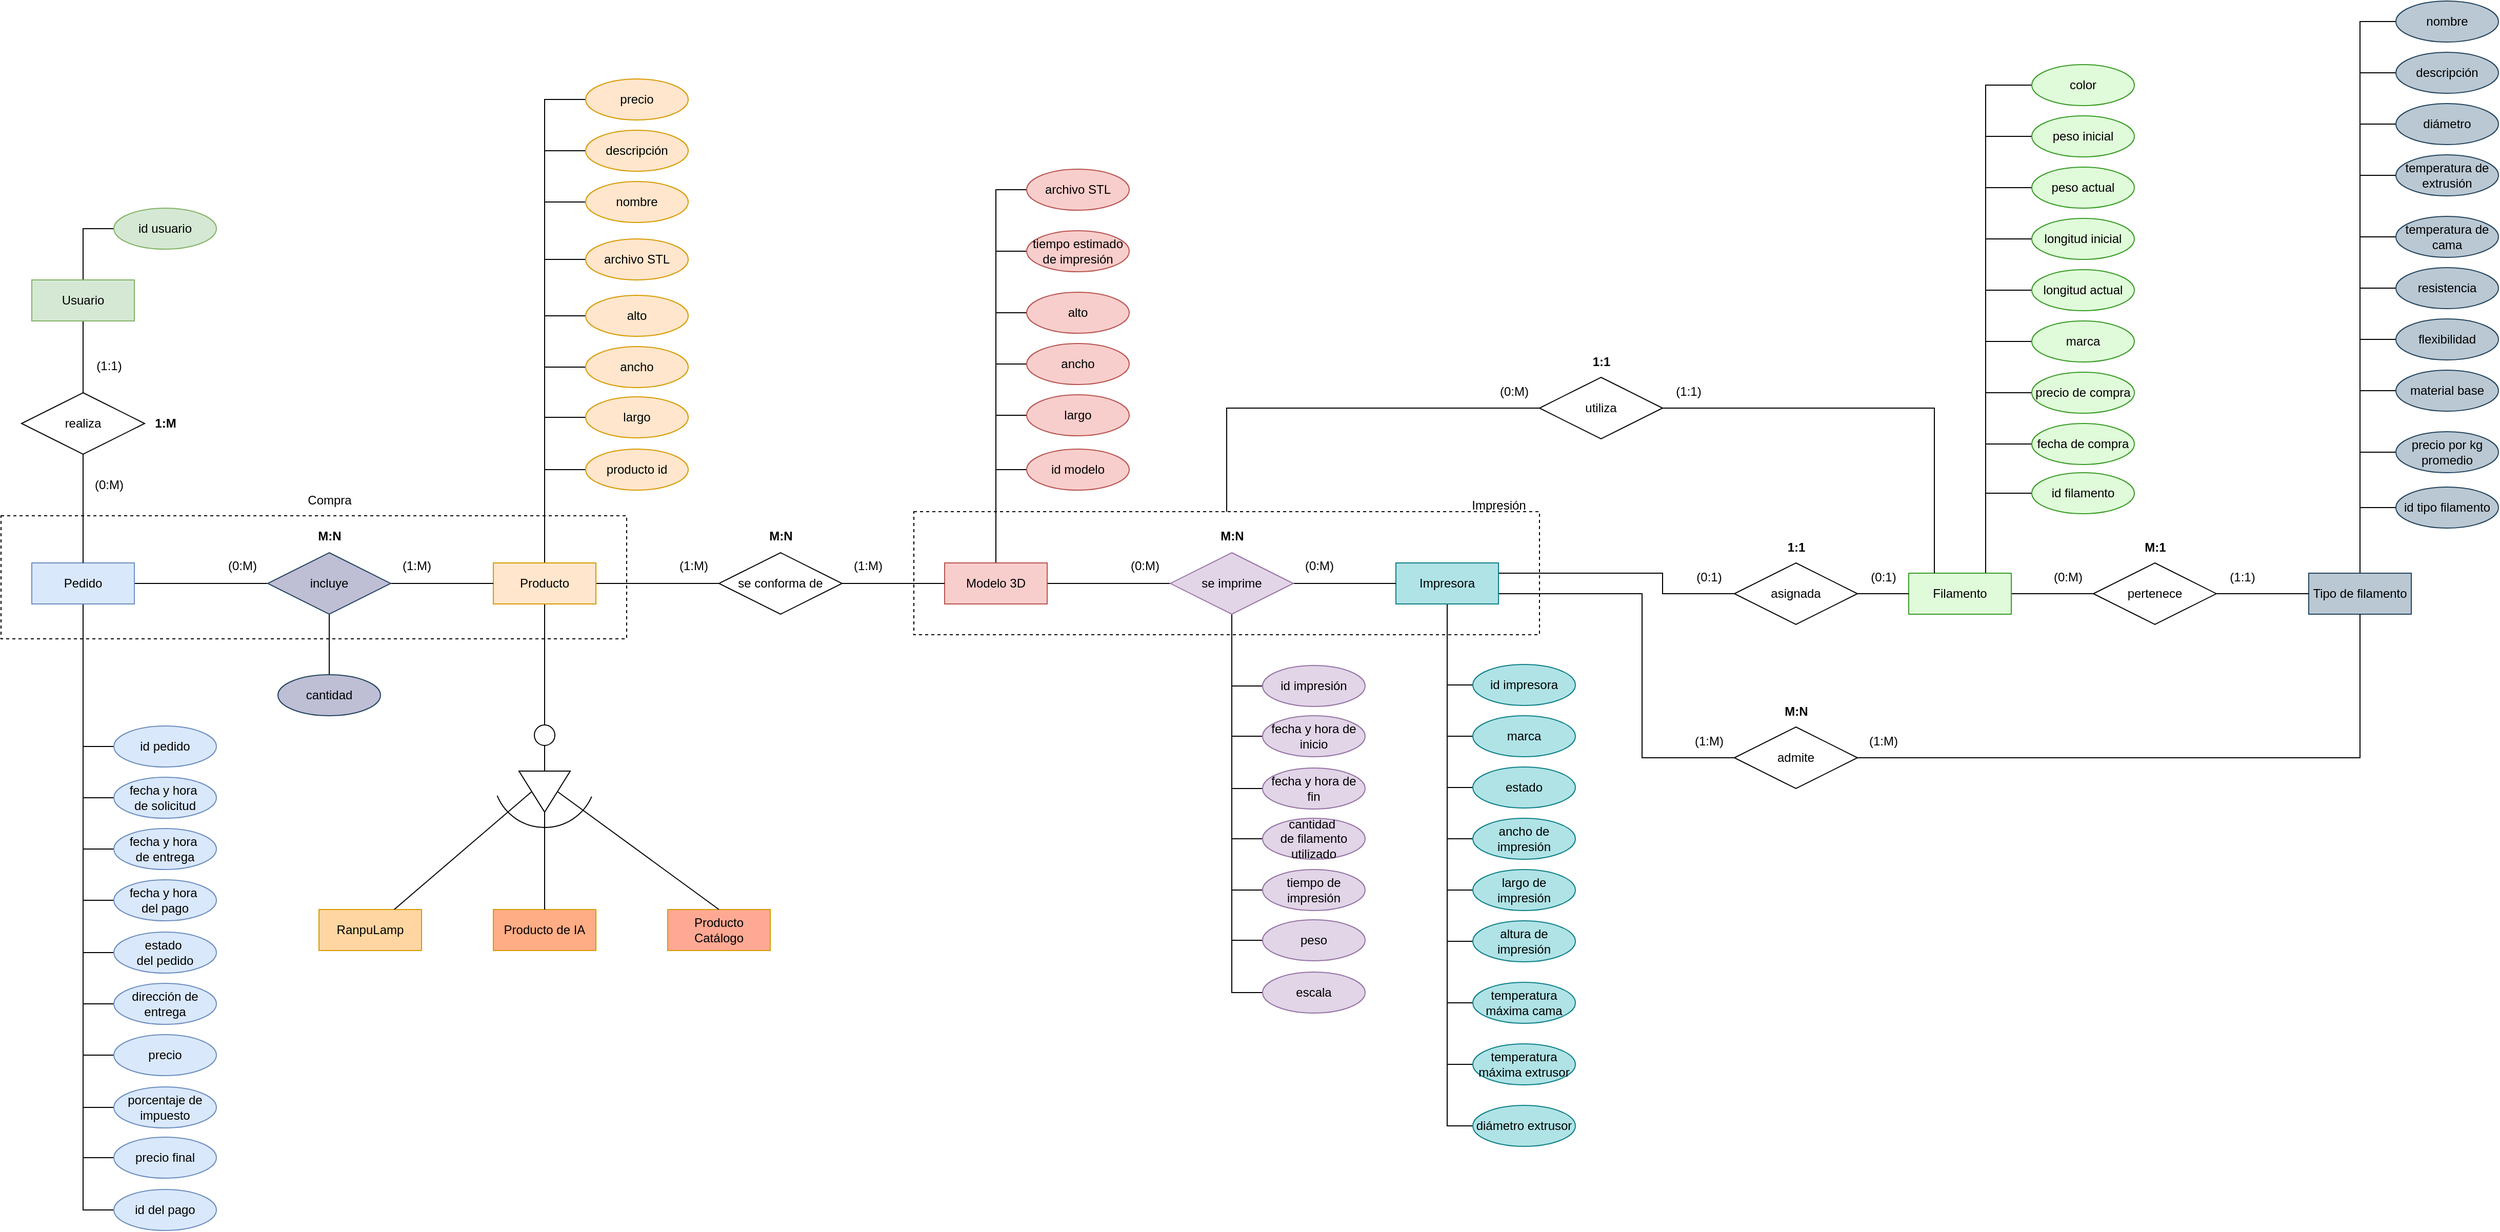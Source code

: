 <mxfile version="25.0.3">
  <diagram name="ER-Diagram" id="FdmUh9JzQBZttXgt3nAz">
    <mxGraphModel dx="2085" dy="1714" grid="1" gridSize="10" guides="1" tooltips="1" connect="1" arrows="1" fold="1" page="1" pageScale="1" pageWidth="850" pageHeight="1100" math="0" shadow="0">
      <root>
        <mxCell id="0" />
        <mxCell id="1" parent="0" />
        <mxCell id="HWzIpppgRrNZJ8F4URVD-236" value="" style="rounded=0;whiteSpace=wrap;html=1;dashed=1;fillColor=none;" vertex="1" parent="1">
          <mxGeometry x="-260" y="114" width="610" height="120" as="geometry" />
        </mxCell>
        <mxCell id="HWzIpppgRrNZJ8F4URVD-116" value="" style="rounded=0;whiteSpace=wrap;html=1;dashed=1;fillColor=none;" vertex="1" parent="1">
          <mxGeometry x="630" y="110" width="610" height="120" as="geometry" />
        </mxCell>
        <mxCell id="HWzIpppgRrNZJ8F4URVD-8" style="edgeStyle=orthogonalEdgeStyle;rounded=0;orthogonalLoop=1;jettySize=auto;html=1;exitX=0.5;exitY=1;exitDx=0;exitDy=0;entryX=0.5;entryY=0;entryDx=0;entryDy=0;endArrow=none;endFill=0;" edge="1" parent="1" source="HWzIpppgRrNZJ8F4URVD-2" target="HWzIpppgRrNZJ8F4URVD-6">
          <mxGeometry relative="1" as="geometry" />
        </mxCell>
        <mxCell id="HWzIpppgRrNZJ8F4URVD-159" style="edgeStyle=orthogonalEdgeStyle;rounded=0;orthogonalLoop=1;jettySize=auto;html=1;exitX=1;exitY=0.5;exitDx=0;exitDy=0;entryX=0;entryY=0.5;entryDx=0;entryDy=0;endArrow=none;endFill=0;" edge="1" parent="1" source="HWzIpppgRrNZJ8F4URVD-2" target="HWzIpppgRrNZJ8F4URVD-84">
          <mxGeometry relative="1" as="geometry" />
        </mxCell>
        <mxCell id="HWzIpppgRrNZJ8F4URVD-160" style="edgeStyle=orthogonalEdgeStyle;rounded=0;orthogonalLoop=1;jettySize=auto;html=1;exitX=0.5;exitY=0;exitDx=0;exitDy=0;entryX=0;entryY=0.5;entryDx=0;entryDy=0;endArrow=none;endFill=0;" edge="1" parent="1" source="HWzIpppgRrNZJ8F4URVD-2" target="HWzIpppgRrNZJ8F4URVD-29">
          <mxGeometry relative="1" as="geometry" />
        </mxCell>
        <mxCell id="HWzIpppgRrNZJ8F4URVD-161" style="edgeStyle=orthogonalEdgeStyle;rounded=0;orthogonalLoop=1;jettySize=auto;html=1;exitX=0.5;exitY=0;exitDx=0;exitDy=0;entryX=0;entryY=0.5;entryDx=0;entryDy=0;endArrow=none;endFill=0;" edge="1" parent="1" source="HWzIpppgRrNZJ8F4URVD-2" target="HWzIpppgRrNZJ8F4URVD-30">
          <mxGeometry relative="1" as="geometry" />
        </mxCell>
        <mxCell id="HWzIpppgRrNZJ8F4URVD-162" style="edgeStyle=orthogonalEdgeStyle;rounded=0;orthogonalLoop=1;jettySize=auto;html=1;exitX=0.5;exitY=0;exitDx=0;exitDy=0;entryX=0;entryY=0.5;entryDx=0;entryDy=0;endArrow=none;endFill=0;" edge="1" parent="1" source="HWzIpppgRrNZJ8F4URVD-2" target="HWzIpppgRrNZJ8F4URVD-31">
          <mxGeometry relative="1" as="geometry" />
        </mxCell>
        <mxCell id="HWzIpppgRrNZJ8F4URVD-163" style="edgeStyle=orthogonalEdgeStyle;rounded=0;orthogonalLoop=1;jettySize=auto;html=1;exitX=0.5;exitY=0;exitDx=0;exitDy=0;entryX=0;entryY=0.5;entryDx=0;entryDy=0;endArrow=none;endFill=0;" edge="1" parent="1" source="HWzIpppgRrNZJ8F4URVD-2" target="HWzIpppgRrNZJ8F4URVD-109">
          <mxGeometry relative="1" as="geometry" />
        </mxCell>
        <mxCell id="HWzIpppgRrNZJ8F4URVD-164" style="edgeStyle=orthogonalEdgeStyle;rounded=0;orthogonalLoop=1;jettySize=auto;html=1;exitX=0.5;exitY=0;exitDx=0;exitDy=0;entryX=0;entryY=0.5;entryDx=0;entryDy=0;endArrow=none;endFill=0;" edge="1" parent="1" source="HWzIpppgRrNZJ8F4URVD-2" target="HWzIpppgRrNZJ8F4URVD-110">
          <mxGeometry relative="1" as="geometry" />
        </mxCell>
        <mxCell id="HWzIpppgRrNZJ8F4URVD-165" style="edgeStyle=orthogonalEdgeStyle;rounded=0;orthogonalLoop=1;jettySize=auto;html=1;exitX=0.5;exitY=0;exitDx=0;exitDy=0;entryX=0;entryY=0.5;entryDx=0;entryDy=0;endArrow=none;endFill=0;" edge="1" parent="1" source="HWzIpppgRrNZJ8F4URVD-2" target="HWzIpppgRrNZJ8F4URVD-111">
          <mxGeometry relative="1" as="geometry" />
        </mxCell>
        <mxCell id="HWzIpppgRrNZJ8F4URVD-166" style="edgeStyle=orthogonalEdgeStyle;rounded=0;orthogonalLoop=1;jettySize=auto;html=1;exitX=0.5;exitY=0;exitDx=0;exitDy=0;entryX=0;entryY=0.5;entryDx=0;entryDy=0;endArrow=none;endFill=0;" edge="1" parent="1" source="HWzIpppgRrNZJ8F4URVD-2" target="HWzIpppgRrNZJ8F4URVD-112">
          <mxGeometry relative="1" as="geometry" />
        </mxCell>
        <mxCell id="HWzIpppgRrNZJ8F4URVD-167" style="edgeStyle=orthogonalEdgeStyle;rounded=0;orthogonalLoop=1;jettySize=auto;html=1;exitX=0.5;exitY=0;exitDx=0;exitDy=0;entryX=0;entryY=0.5;entryDx=0;entryDy=0;endArrow=none;endFill=0;" edge="1" parent="1" source="HWzIpppgRrNZJ8F4URVD-2" target="HWzIpppgRrNZJ8F4URVD-95">
          <mxGeometry relative="1" as="geometry" />
        </mxCell>
        <mxCell id="HWzIpppgRrNZJ8F4URVD-2" value="Producto" style="whiteSpace=wrap;html=1;align=center;fillColor=#ffe6cc;strokeColor=#d79b00;" vertex="1" parent="1">
          <mxGeometry x="220" y="160" width="100" height="40" as="geometry" />
        </mxCell>
        <mxCell id="HWzIpppgRrNZJ8F4URVD-3" value="RanpuLamp" style="whiteSpace=wrap;html=1;align=center;fillColor=#FFD6A1;strokeColor=#d79b00;" vertex="1" parent="1">
          <mxGeometry x="50" y="498" width="100" height="40" as="geometry" />
        </mxCell>
        <mxCell id="HWzIpppgRrNZJ8F4URVD-4" value="Producto de IA" style="whiteSpace=wrap;html=1;align=center;fillColor=#FFAD85;strokeColor=#d79b00;" vertex="1" parent="1">
          <mxGeometry x="220" y="498" width="100" height="40" as="geometry" />
        </mxCell>
        <mxCell id="HWzIpppgRrNZJ8F4URVD-5" value="Producto Catálogo" style="whiteSpace=wrap;html=1;align=center;fillColor=#FFA994;strokeColor=#d79b00;" vertex="1" parent="1">
          <mxGeometry x="390" y="498" width="100" height="40" as="geometry" />
        </mxCell>
        <mxCell id="HWzIpppgRrNZJ8F4URVD-9" style="edgeStyle=orthogonalEdgeStyle;rounded=0;orthogonalLoop=1;jettySize=auto;html=1;exitX=0.5;exitY=1;exitDx=0;exitDy=0;entryX=0;entryY=0.5;entryDx=0;entryDy=0;endArrow=none;endFill=0;" edge="1" parent="1" source="HWzIpppgRrNZJ8F4URVD-6" target="HWzIpppgRrNZJ8F4URVD-7">
          <mxGeometry relative="1" as="geometry" />
        </mxCell>
        <mxCell id="HWzIpppgRrNZJ8F4URVD-6" value="" style="ellipse;whiteSpace=wrap;html=1;aspect=fixed;" vertex="1" parent="1">
          <mxGeometry x="260" y="318" width="20" height="20" as="geometry" />
        </mxCell>
        <mxCell id="HWzIpppgRrNZJ8F4URVD-13" style="rounded=0;orthogonalLoop=1;jettySize=auto;html=1;exitX=0.5;exitY=0;exitDx=0;exitDy=0;entryX=0.5;entryY=0;entryDx=0;entryDy=0;endArrow=none;endFill=0;" edge="1" parent="1" source="HWzIpppgRrNZJ8F4URVD-7" target="HWzIpppgRrNZJ8F4URVD-5">
          <mxGeometry relative="1" as="geometry" />
        </mxCell>
        <mxCell id="HWzIpppgRrNZJ8F4URVD-14" style="edgeStyle=orthogonalEdgeStyle;rounded=0;orthogonalLoop=1;jettySize=auto;html=1;exitX=1;exitY=0.5;exitDx=0;exitDy=0;entryX=0.5;entryY=0;entryDx=0;entryDy=0;endArrow=none;endFill=0;" edge="1" parent="1" source="HWzIpppgRrNZJ8F4URVD-7" target="HWzIpppgRrNZJ8F4URVD-4">
          <mxGeometry relative="1" as="geometry" />
        </mxCell>
        <mxCell id="HWzIpppgRrNZJ8F4URVD-15" style="rounded=0;orthogonalLoop=1;jettySize=auto;html=1;exitX=0.5;exitY=1;exitDx=0;exitDy=0;endArrow=none;endFill=0;" edge="1" parent="1" source="HWzIpppgRrNZJ8F4URVD-7" target="HWzIpppgRrNZJ8F4URVD-3">
          <mxGeometry relative="1" as="geometry" />
        </mxCell>
        <mxCell id="HWzIpppgRrNZJ8F4URVD-7" value="" style="triangle;whiteSpace=wrap;html=1;rotation=90;" vertex="1" parent="1">
          <mxGeometry x="250" y="358" width="40" height="50" as="geometry" />
        </mxCell>
        <mxCell id="HWzIpppgRrNZJ8F4URVD-11" value="" style="verticalLabelPosition=bottom;verticalAlign=top;html=1;shape=mxgraph.basic.arc;startAngle=0.315;endAngle=0.688;" vertex="1" parent="1">
          <mxGeometry x="220" y="318" width="100" height="100" as="geometry" />
        </mxCell>
        <mxCell id="HWzIpppgRrNZJ8F4URVD-49" style="edgeStyle=orthogonalEdgeStyle;rounded=0;orthogonalLoop=1;jettySize=auto;html=1;exitX=1;exitY=0.5;exitDx=0;exitDy=0;entryX=0;entryY=0.5;entryDx=0;entryDy=0;endArrow=none;endFill=0;" edge="1" parent="1" source="HWzIpppgRrNZJ8F4URVD-16" target="HWzIpppgRrNZJ8F4URVD-48">
          <mxGeometry relative="1" as="geometry" />
        </mxCell>
        <mxCell id="HWzIpppgRrNZJ8F4URVD-212" style="edgeStyle=orthogonalEdgeStyle;rounded=0;orthogonalLoop=1;jettySize=auto;html=1;exitX=0.75;exitY=0;exitDx=0;exitDy=0;entryX=0;entryY=0.5;entryDx=0;entryDy=0;endArrow=none;endFill=0;" edge="1" parent="1" source="HWzIpppgRrNZJ8F4URVD-16" target="HWzIpppgRrNZJ8F4URVD-38">
          <mxGeometry relative="1" as="geometry" />
        </mxCell>
        <mxCell id="HWzIpppgRrNZJ8F4URVD-213" style="edgeStyle=orthogonalEdgeStyle;rounded=0;orthogonalLoop=1;jettySize=auto;html=1;exitX=0.75;exitY=0;exitDx=0;exitDy=0;entryX=0;entryY=0.5;entryDx=0;entryDy=0;endArrow=none;endFill=0;" edge="1" parent="1" source="HWzIpppgRrNZJ8F4URVD-16" target="HWzIpppgRrNZJ8F4URVD-42">
          <mxGeometry relative="1" as="geometry" />
        </mxCell>
        <mxCell id="HWzIpppgRrNZJ8F4URVD-214" style="edgeStyle=orthogonalEdgeStyle;rounded=0;orthogonalLoop=1;jettySize=auto;html=1;exitX=0.75;exitY=0;exitDx=0;exitDy=0;entryX=0;entryY=0.5;entryDx=0;entryDy=0;endArrow=none;endFill=0;" edge="1" parent="1" source="HWzIpppgRrNZJ8F4URVD-16" target="HWzIpppgRrNZJ8F4URVD-45">
          <mxGeometry relative="1" as="geometry" />
        </mxCell>
        <mxCell id="HWzIpppgRrNZJ8F4URVD-215" style="edgeStyle=orthogonalEdgeStyle;rounded=0;orthogonalLoop=1;jettySize=auto;html=1;exitX=0.75;exitY=0;exitDx=0;exitDy=0;entryX=0;entryY=0.5;entryDx=0;entryDy=0;endArrow=none;endFill=0;" edge="1" parent="1" source="HWzIpppgRrNZJ8F4URVD-16" target="HWzIpppgRrNZJ8F4URVD-43">
          <mxGeometry relative="1" as="geometry" />
        </mxCell>
        <mxCell id="HWzIpppgRrNZJ8F4URVD-216" style="edgeStyle=orthogonalEdgeStyle;rounded=0;orthogonalLoop=1;jettySize=auto;html=1;exitX=0.75;exitY=0;exitDx=0;exitDy=0;entryX=0;entryY=0.5;entryDx=0;entryDy=0;endArrow=none;endFill=0;" edge="1" parent="1" source="HWzIpppgRrNZJ8F4URVD-16" target="HWzIpppgRrNZJ8F4URVD-46">
          <mxGeometry relative="1" as="geometry" />
        </mxCell>
        <mxCell id="HWzIpppgRrNZJ8F4URVD-217" style="edgeStyle=orthogonalEdgeStyle;rounded=0;orthogonalLoop=1;jettySize=auto;html=1;exitX=0.75;exitY=0;exitDx=0;exitDy=0;entryX=0;entryY=0.5;entryDx=0;entryDy=0;endArrow=none;endFill=0;" edge="1" parent="1" source="HWzIpppgRrNZJ8F4URVD-16" target="HWzIpppgRrNZJ8F4URVD-60">
          <mxGeometry relative="1" as="geometry" />
        </mxCell>
        <mxCell id="HWzIpppgRrNZJ8F4URVD-218" style="edgeStyle=orthogonalEdgeStyle;rounded=0;orthogonalLoop=1;jettySize=auto;html=1;exitX=0.75;exitY=0;exitDx=0;exitDy=0;entryX=0;entryY=0.5;entryDx=0;entryDy=0;endArrow=none;endFill=0;" edge="1" parent="1" source="HWzIpppgRrNZJ8F4URVD-16" target="HWzIpppgRrNZJ8F4URVD-61">
          <mxGeometry relative="1" as="geometry" />
        </mxCell>
        <mxCell id="HWzIpppgRrNZJ8F4URVD-219" style="edgeStyle=orthogonalEdgeStyle;rounded=0;orthogonalLoop=1;jettySize=auto;html=1;exitX=0.75;exitY=0;exitDx=0;exitDy=0;entryX=0;entryY=0.5;entryDx=0;entryDy=0;endArrow=none;endFill=0;" edge="1" parent="1" source="HWzIpppgRrNZJ8F4URVD-16" target="HWzIpppgRrNZJ8F4URVD-62">
          <mxGeometry relative="1" as="geometry" />
        </mxCell>
        <mxCell id="HWzIpppgRrNZJ8F4URVD-220" style="edgeStyle=orthogonalEdgeStyle;rounded=0;orthogonalLoop=1;jettySize=auto;html=1;exitX=0.75;exitY=0;exitDx=0;exitDy=0;entryX=0;entryY=0.5;entryDx=0;entryDy=0;endArrow=none;endFill=0;" edge="1" parent="1" source="HWzIpppgRrNZJ8F4URVD-16" target="HWzIpppgRrNZJ8F4URVD-66">
          <mxGeometry relative="1" as="geometry" />
        </mxCell>
        <mxCell id="HWzIpppgRrNZJ8F4URVD-16" value="Filamento" style="whiteSpace=wrap;html=1;align=center;fillColor=#e0fbda;strokeColor=#399c26;" vertex="1" parent="1">
          <mxGeometry x="1600" y="170" width="100" height="40" as="geometry" />
        </mxCell>
        <mxCell id="HWzIpppgRrNZJ8F4URVD-120" style="edgeStyle=orthogonalEdgeStyle;rounded=0;orthogonalLoop=1;jettySize=auto;html=1;exitX=1;exitY=0.75;exitDx=0;exitDy=0;entryX=0;entryY=0.5;entryDx=0;entryDy=0;endArrow=none;endFill=0;" edge="1" parent="1" source="HWzIpppgRrNZJ8F4URVD-17" target="HWzIpppgRrNZJ8F4URVD-81">
          <mxGeometry relative="1" as="geometry">
            <Array as="points">
              <mxPoint x="1340" y="190" />
              <mxPoint x="1340" y="350" />
            </Array>
          </mxGeometry>
        </mxCell>
        <mxCell id="HWzIpppgRrNZJ8F4URVD-131" style="edgeStyle=orthogonalEdgeStyle;rounded=0;orthogonalLoop=1;jettySize=auto;html=1;exitX=1;exitY=0.25;exitDx=0;exitDy=0;entryX=0;entryY=0.5;entryDx=0;entryDy=0;endArrow=none;endFill=0;" edge="1" parent="1" source="HWzIpppgRrNZJ8F4URVD-17" target="HWzIpppgRrNZJ8F4URVD-63">
          <mxGeometry relative="1" as="geometry">
            <Array as="points">
              <mxPoint x="1360" y="170" />
              <mxPoint x="1360" y="190" />
            </Array>
          </mxGeometry>
        </mxCell>
        <mxCell id="HWzIpppgRrNZJ8F4URVD-203" style="edgeStyle=orthogonalEdgeStyle;rounded=0;orthogonalLoop=1;jettySize=auto;html=1;exitX=0.5;exitY=1;exitDx=0;exitDy=0;entryX=0;entryY=0.5;entryDx=0;entryDy=0;endArrow=none;endFill=0;" edge="1" parent="1" source="HWzIpppgRrNZJ8F4URVD-17" target="HWzIpppgRrNZJ8F4URVD-80">
          <mxGeometry relative="1" as="geometry" />
        </mxCell>
        <mxCell id="HWzIpppgRrNZJ8F4URVD-204" style="edgeStyle=orthogonalEdgeStyle;rounded=0;orthogonalLoop=1;jettySize=auto;html=1;exitX=0.5;exitY=1;exitDx=0;exitDy=0;entryX=0;entryY=0.5;entryDx=0;entryDy=0;endArrow=none;endFill=0;" edge="1" parent="1" source="HWzIpppgRrNZJ8F4URVD-17" target="HWzIpppgRrNZJ8F4URVD-79">
          <mxGeometry relative="1" as="geometry" />
        </mxCell>
        <mxCell id="HWzIpppgRrNZJ8F4URVD-205" style="edgeStyle=orthogonalEdgeStyle;rounded=0;orthogonalLoop=1;jettySize=auto;html=1;exitX=0.5;exitY=1;exitDx=0;exitDy=0;entryX=0;entryY=0.5;entryDx=0;entryDy=0;endArrow=none;endFill=0;" edge="1" parent="1" source="HWzIpppgRrNZJ8F4URVD-17" target="HWzIpppgRrNZJ8F4URVD-78">
          <mxGeometry relative="1" as="geometry" />
        </mxCell>
        <mxCell id="HWzIpppgRrNZJ8F4URVD-206" style="edgeStyle=orthogonalEdgeStyle;rounded=0;orthogonalLoop=1;jettySize=auto;html=1;exitX=0.5;exitY=1;exitDx=0;exitDy=0;entryX=0;entryY=0.5;entryDx=0;entryDy=0;endArrow=none;endFill=0;" edge="1" parent="1" source="HWzIpppgRrNZJ8F4URVD-17" target="HWzIpppgRrNZJ8F4URVD-73">
          <mxGeometry relative="1" as="geometry" />
        </mxCell>
        <mxCell id="HWzIpppgRrNZJ8F4URVD-207" style="edgeStyle=orthogonalEdgeStyle;rounded=0;orthogonalLoop=1;jettySize=auto;html=1;exitX=0.5;exitY=1;exitDx=0;exitDy=0;entryX=0;entryY=0.5;entryDx=0;entryDy=0;endArrow=none;endFill=0;" edge="1" parent="1" source="HWzIpppgRrNZJ8F4URVD-17" target="HWzIpppgRrNZJ8F4URVD-72">
          <mxGeometry relative="1" as="geometry" />
        </mxCell>
        <mxCell id="HWzIpppgRrNZJ8F4URVD-208" style="edgeStyle=orthogonalEdgeStyle;rounded=0;orthogonalLoop=1;jettySize=auto;html=1;exitX=0.5;exitY=1;exitDx=0;exitDy=0;entryX=0;entryY=0.5;entryDx=0;entryDy=0;endArrow=none;endFill=0;" edge="1" parent="1" source="HWzIpppgRrNZJ8F4URVD-17" target="HWzIpppgRrNZJ8F4URVD-71">
          <mxGeometry relative="1" as="geometry" />
        </mxCell>
        <mxCell id="HWzIpppgRrNZJ8F4URVD-209" style="edgeStyle=orthogonalEdgeStyle;rounded=0;orthogonalLoop=1;jettySize=auto;html=1;exitX=0.5;exitY=1;exitDx=0;exitDy=0;entryX=0;entryY=0.5;entryDx=0;entryDy=0;endArrow=none;endFill=0;" edge="1" parent="1" source="HWzIpppgRrNZJ8F4URVD-17" target="HWzIpppgRrNZJ8F4URVD-70">
          <mxGeometry relative="1" as="geometry" />
        </mxCell>
        <mxCell id="HWzIpppgRrNZJ8F4URVD-210" style="edgeStyle=orthogonalEdgeStyle;rounded=0;orthogonalLoop=1;jettySize=auto;html=1;exitX=0.5;exitY=1;exitDx=0;exitDy=0;entryX=0;entryY=0.5;entryDx=0;entryDy=0;endArrow=none;endFill=0;" edge="1" parent="1" source="HWzIpppgRrNZJ8F4URVD-17" target="HWzIpppgRrNZJ8F4URVD-69">
          <mxGeometry relative="1" as="geometry" />
        </mxCell>
        <mxCell id="HWzIpppgRrNZJ8F4URVD-211" style="edgeStyle=orthogonalEdgeStyle;rounded=0;orthogonalLoop=1;jettySize=auto;html=1;exitX=0.5;exitY=1;exitDx=0;exitDy=0;entryX=0;entryY=0.5;entryDx=0;entryDy=0;endArrow=none;endFill=0;" edge="1" parent="1" source="HWzIpppgRrNZJ8F4URVD-17" target="HWzIpppgRrNZJ8F4URVD-68">
          <mxGeometry relative="1" as="geometry" />
        </mxCell>
        <mxCell id="HWzIpppgRrNZJ8F4URVD-17" value="Impresora" style="whiteSpace=wrap;html=1;align=center;fillColor=#b0e3e6;strokeColor=#0e8088;" vertex="1" parent="1">
          <mxGeometry x="1100" y="160" width="100" height="40" as="geometry" />
        </mxCell>
        <mxCell id="HWzIpppgRrNZJ8F4URVD-103" style="edgeStyle=orthogonalEdgeStyle;rounded=0;orthogonalLoop=1;jettySize=auto;html=1;exitX=0.5;exitY=1;exitDx=0;exitDy=0;entryX=0.5;entryY=0;entryDx=0;entryDy=0;endArrow=none;endFill=0;" edge="1" parent="1" source="HWzIpppgRrNZJ8F4URVD-18" target="HWzIpppgRrNZJ8F4URVD-102">
          <mxGeometry relative="1" as="geometry" />
        </mxCell>
        <mxCell id="HWzIpppgRrNZJ8F4URVD-155" style="edgeStyle=orthogonalEdgeStyle;rounded=0;orthogonalLoop=1;jettySize=auto;html=1;exitX=0.5;exitY=0;exitDx=0;exitDy=0;entryX=0;entryY=0.5;entryDx=0;entryDy=0;endArrow=none;endFill=0;" edge="1" parent="1" source="HWzIpppgRrNZJ8F4URVD-18" target="HWzIpppgRrNZJ8F4URVD-123">
          <mxGeometry relative="1" as="geometry" />
        </mxCell>
        <mxCell id="HWzIpppgRrNZJ8F4URVD-18" value="Usuario" style="whiteSpace=wrap;html=1;align=center;fillColor=#d5e8d4;strokeColor=#82b366;" vertex="1" parent="1">
          <mxGeometry x="-230" y="-116" width="100" height="40" as="geometry" />
        </mxCell>
        <mxCell id="HWzIpppgRrNZJ8F4URVD-105" style="edgeStyle=orthogonalEdgeStyle;rounded=0;orthogonalLoop=1;jettySize=auto;html=1;exitX=1;exitY=0.5;exitDx=0;exitDy=0;entryX=0;entryY=0.5;entryDx=0;entryDy=0;endArrow=none;endFill=0;" edge="1" parent="1" source="HWzIpppgRrNZJ8F4URVD-19" target="HWzIpppgRrNZJ8F4URVD-24">
          <mxGeometry relative="1" as="geometry" />
        </mxCell>
        <mxCell id="HWzIpppgRrNZJ8F4URVD-141" style="edgeStyle=orthogonalEdgeStyle;rounded=0;orthogonalLoop=1;jettySize=auto;html=1;exitX=0.5;exitY=1;exitDx=0;exitDy=0;entryX=0;entryY=0.5;entryDx=0;entryDy=0;endArrow=none;endFill=0;" edge="1" parent="1" source="HWzIpppgRrNZJ8F4URVD-19" target="HWzIpppgRrNZJ8F4URVD-139">
          <mxGeometry relative="1" as="geometry" />
        </mxCell>
        <mxCell id="HWzIpppgRrNZJ8F4URVD-142" style="edgeStyle=orthogonalEdgeStyle;rounded=0;orthogonalLoop=1;jettySize=auto;html=1;exitX=0.5;exitY=1;exitDx=0;exitDy=0;entryX=0;entryY=0.5;entryDx=0;entryDy=0;endArrow=none;endFill=0;" edge="1" parent="1" source="HWzIpppgRrNZJ8F4URVD-19" target="HWzIpppgRrNZJ8F4URVD-137">
          <mxGeometry relative="1" as="geometry" />
        </mxCell>
        <mxCell id="HWzIpppgRrNZJ8F4URVD-143" style="edgeStyle=orthogonalEdgeStyle;rounded=0;orthogonalLoop=1;jettySize=auto;html=1;exitX=0.5;exitY=1;exitDx=0;exitDy=0;entryX=0;entryY=0.5;entryDx=0;entryDy=0;endArrow=none;endFill=0;" edge="1" parent="1" source="HWzIpppgRrNZJ8F4URVD-19" target="HWzIpppgRrNZJ8F4URVD-136">
          <mxGeometry relative="1" as="geometry" />
        </mxCell>
        <mxCell id="HWzIpppgRrNZJ8F4URVD-144" style="edgeStyle=orthogonalEdgeStyle;rounded=0;orthogonalLoop=1;jettySize=auto;html=1;exitX=0.5;exitY=1;exitDx=0;exitDy=0;entryX=0;entryY=0.5;entryDx=0;entryDy=0;endArrow=none;endFill=0;" edge="1" parent="1" source="HWzIpppgRrNZJ8F4URVD-19" target="HWzIpppgRrNZJ8F4URVD-135">
          <mxGeometry relative="1" as="geometry" />
        </mxCell>
        <mxCell id="HWzIpppgRrNZJ8F4URVD-145" style="edgeStyle=orthogonalEdgeStyle;rounded=0;orthogonalLoop=1;jettySize=auto;html=1;exitX=0.5;exitY=1;exitDx=0;exitDy=0;entryX=0;entryY=0.5;entryDx=0;entryDy=0;endArrow=none;endFill=0;" edge="1" parent="1" source="HWzIpppgRrNZJ8F4URVD-19" target="HWzIpppgRrNZJ8F4URVD-133">
          <mxGeometry relative="1" as="geometry" />
        </mxCell>
        <mxCell id="HWzIpppgRrNZJ8F4URVD-146" style="edgeStyle=orthogonalEdgeStyle;rounded=0;orthogonalLoop=1;jettySize=auto;html=1;exitX=0.5;exitY=1;exitDx=0;exitDy=0;entryX=0;entryY=0.5;entryDx=0;entryDy=0;endArrow=none;endFill=0;" edge="1" parent="1" source="HWzIpppgRrNZJ8F4URVD-19" target="HWzIpppgRrNZJ8F4URVD-101">
          <mxGeometry relative="1" as="geometry" />
        </mxCell>
        <mxCell id="HWzIpppgRrNZJ8F4URVD-147" style="edgeStyle=orthogonalEdgeStyle;rounded=0;orthogonalLoop=1;jettySize=auto;html=1;exitX=0.5;exitY=1;exitDx=0;exitDy=0;entryX=0;entryY=0.5;entryDx=0;entryDy=0;endArrow=none;endFill=0;" edge="1" parent="1" source="HWzIpppgRrNZJ8F4URVD-19" target="HWzIpppgRrNZJ8F4URVD-140">
          <mxGeometry relative="1" as="geometry" />
        </mxCell>
        <mxCell id="HWzIpppgRrNZJ8F4URVD-148" style="edgeStyle=orthogonalEdgeStyle;rounded=0;orthogonalLoop=1;jettySize=auto;html=1;exitX=0.5;exitY=1;exitDx=0;exitDy=0;entryX=0;entryY=0.5;entryDx=0;entryDy=0;endArrow=none;endFill=0;" edge="1" parent="1" source="HWzIpppgRrNZJ8F4URVD-19" target="HWzIpppgRrNZJ8F4URVD-138">
          <mxGeometry relative="1" as="geometry" />
        </mxCell>
        <mxCell id="HWzIpppgRrNZJ8F4URVD-149" style="edgeStyle=orthogonalEdgeStyle;rounded=0;orthogonalLoop=1;jettySize=auto;html=1;exitX=0.5;exitY=1;exitDx=0;exitDy=0;entryX=0;entryY=0.5;entryDx=0;entryDy=0;endArrow=none;endFill=0;" edge="1" parent="1" source="HWzIpppgRrNZJ8F4URVD-19" target="HWzIpppgRrNZJ8F4URVD-100">
          <mxGeometry relative="1" as="geometry" />
        </mxCell>
        <mxCell id="HWzIpppgRrNZJ8F4URVD-150" style="edgeStyle=orthogonalEdgeStyle;rounded=0;orthogonalLoop=1;jettySize=auto;html=1;exitX=0.5;exitY=1;exitDx=0;exitDy=0;entryX=0;entryY=0.5;entryDx=0;entryDy=0;endArrow=none;endFill=0;" edge="1" parent="1" source="HWzIpppgRrNZJ8F4URVD-19" target="HWzIpppgRrNZJ8F4URVD-99">
          <mxGeometry relative="1" as="geometry" />
        </mxCell>
        <mxCell id="HWzIpppgRrNZJ8F4URVD-19" value="Pedido" style="whiteSpace=wrap;html=1;align=center;fillColor=#dae8fc;strokeColor=#6c8ebf;" vertex="1" parent="1">
          <mxGeometry x="-230" y="160" width="100" height="40" as="geometry" />
        </mxCell>
        <mxCell id="HWzIpppgRrNZJ8F4URVD-26" style="edgeStyle=orthogonalEdgeStyle;rounded=0;orthogonalLoop=1;jettySize=auto;html=1;exitX=1;exitY=0.5;exitDx=0;exitDy=0;entryX=0;entryY=0.5;entryDx=0;entryDy=0;endArrow=none;endFill=0;" edge="1" parent="1" source="HWzIpppgRrNZJ8F4URVD-24" target="HWzIpppgRrNZJ8F4URVD-2">
          <mxGeometry relative="1" as="geometry" />
        </mxCell>
        <mxCell id="HWzIpppgRrNZJ8F4URVD-235" style="edgeStyle=orthogonalEdgeStyle;rounded=0;orthogonalLoop=1;jettySize=auto;html=1;exitX=0.5;exitY=1;exitDx=0;exitDy=0;entryX=0.5;entryY=0;entryDx=0;entryDy=0;endArrow=none;endFill=0;" edge="1" parent="1" source="HWzIpppgRrNZJ8F4URVD-24" target="HWzIpppgRrNZJ8F4URVD-234">
          <mxGeometry relative="1" as="geometry" />
        </mxCell>
        <mxCell id="HWzIpppgRrNZJ8F4URVD-24" value="incluye" style="shape=rhombus;perimeter=rhombusPerimeter;whiteSpace=wrap;html=1;align=center;fillColor=#bebed5;strokeColor=#23445d;" vertex="1" parent="1">
          <mxGeometry y="150" width="120" height="60" as="geometry" />
        </mxCell>
        <mxCell id="HWzIpppgRrNZJ8F4URVD-90" style="edgeStyle=orthogonalEdgeStyle;rounded=0;orthogonalLoop=1;jettySize=auto;html=1;exitX=1;exitY=0.5;exitDx=0;exitDy=0;entryX=0;entryY=0.5;entryDx=0;entryDy=0;endArrow=none;endFill=0;" edge="1" parent="1" source="HWzIpppgRrNZJ8F4URVD-28" target="HWzIpppgRrNZJ8F4URVD-75">
          <mxGeometry relative="1" as="geometry" />
        </mxCell>
        <mxCell id="HWzIpppgRrNZJ8F4URVD-174" style="edgeStyle=orthogonalEdgeStyle;rounded=0;orthogonalLoop=1;jettySize=auto;html=1;exitX=0.5;exitY=0;exitDx=0;exitDy=0;entryX=0;entryY=0.5;entryDx=0;entryDy=0;endArrow=none;endFill=0;" edge="1" parent="1" source="HWzIpppgRrNZJ8F4URVD-28" target="HWzIpppgRrNZJ8F4URVD-88">
          <mxGeometry relative="1" as="geometry" />
        </mxCell>
        <mxCell id="HWzIpppgRrNZJ8F4URVD-175" style="edgeStyle=orthogonalEdgeStyle;rounded=0;orthogonalLoop=1;jettySize=auto;html=1;exitX=0.5;exitY=0;exitDx=0;exitDy=0;entryX=0;entryY=0.5;entryDx=0;entryDy=0;endArrow=none;endFill=0;" edge="1" parent="1" source="HWzIpppgRrNZJ8F4URVD-28" target="HWzIpppgRrNZJ8F4URVD-87">
          <mxGeometry relative="1" as="geometry" />
        </mxCell>
        <mxCell id="HWzIpppgRrNZJ8F4URVD-176" style="edgeStyle=orthogonalEdgeStyle;rounded=0;orthogonalLoop=1;jettySize=auto;html=1;exitX=0.5;exitY=0;exitDx=0;exitDy=0;entryX=0;entryY=0.5;entryDx=0;entryDy=0;endArrow=none;endFill=0;" edge="1" parent="1" source="HWzIpppgRrNZJ8F4URVD-28" target="HWzIpppgRrNZJ8F4URVD-32">
          <mxGeometry relative="1" as="geometry" />
        </mxCell>
        <mxCell id="HWzIpppgRrNZJ8F4URVD-177" style="edgeStyle=orthogonalEdgeStyle;rounded=0;orthogonalLoop=1;jettySize=auto;html=1;exitX=0.5;exitY=0;exitDx=0;exitDy=0;entryX=0;entryY=0.5;entryDx=0;entryDy=0;endArrow=none;endFill=0;" edge="1" parent="1" source="HWzIpppgRrNZJ8F4URVD-28" target="HWzIpppgRrNZJ8F4URVD-33">
          <mxGeometry relative="1" as="geometry" />
        </mxCell>
        <mxCell id="HWzIpppgRrNZJ8F4URVD-178" style="edgeStyle=orthogonalEdgeStyle;rounded=0;orthogonalLoop=1;jettySize=auto;html=1;exitX=0.5;exitY=0;exitDx=0;exitDy=0;entryX=0;entryY=0.5;entryDx=0;entryDy=0;endArrow=none;endFill=0;" edge="1" parent="1" source="HWzIpppgRrNZJ8F4URVD-28" target="HWzIpppgRrNZJ8F4URVD-34">
          <mxGeometry relative="1" as="geometry" />
        </mxCell>
        <mxCell id="HWzIpppgRrNZJ8F4URVD-179" style="edgeStyle=orthogonalEdgeStyle;rounded=0;orthogonalLoop=1;jettySize=auto;html=1;exitX=0.5;exitY=0;exitDx=0;exitDy=0;entryX=0;entryY=0.5;entryDx=0;entryDy=0;endArrow=none;endFill=0;" edge="1" parent="1" source="HWzIpppgRrNZJ8F4URVD-28" target="HWzIpppgRrNZJ8F4URVD-89">
          <mxGeometry relative="1" as="geometry" />
        </mxCell>
        <mxCell id="HWzIpppgRrNZJ8F4URVD-28" value="Modelo 3D" style="whiteSpace=wrap;html=1;align=center;fillColor=#f8cecc;strokeColor=#b85450;" vertex="1" parent="1">
          <mxGeometry x="660" y="160" width="100" height="40" as="geometry" />
        </mxCell>
        <mxCell id="HWzIpppgRrNZJ8F4URVD-29" value="precio" style="ellipse;whiteSpace=wrap;html=1;align=center;fillColor=#ffe6cc;strokeColor=#d79b00;" vertex="1" parent="1">
          <mxGeometry x="310" y="-312" width="100" height="40" as="geometry" />
        </mxCell>
        <mxCell id="HWzIpppgRrNZJ8F4URVD-30" value="descripción" style="ellipse;whiteSpace=wrap;html=1;align=center;fillColor=#ffe6cc;strokeColor=#d79b00;" vertex="1" parent="1">
          <mxGeometry x="310" y="-262" width="100" height="40" as="geometry" />
        </mxCell>
        <mxCell id="HWzIpppgRrNZJ8F4URVD-31" value="nombre" style="ellipse;whiteSpace=wrap;html=1;align=center;fillColor=#ffe6cc;strokeColor=#d79b00;" vertex="1" parent="1">
          <mxGeometry x="310" y="-212" width="100" height="40" as="geometry" />
        </mxCell>
        <mxCell id="HWzIpppgRrNZJ8F4URVD-32" value="alto" style="ellipse;whiteSpace=wrap;html=1;align=center;fillColor=#f8cecc;strokeColor=#b85450;" vertex="1" parent="1">
          <mxGeometry x="740" y="-104" width="100" height="40" as="geometry" />
        </mxCell>
        <mxCell id="HWzIpppgRrNZJ8F4URVD-33" value="ancho" style="ellipse;whiteSpace=wrap;html=1;align=center;fillColor=#f8cecc;strokeColor=#b85450;" vertex="1" parent="1">
          <mxGeometry x="740" y="-54" width="100" height="40" as="geometry" />
        </mxCell>
        <mxCell id="HWzIpppgRrNZJ8F4URVD-34" value="largo" style="ellipse;whiteSpace=wrap;html=1;align=center;fillColor=#f8cecc;strokeColor=#b85450;" vertex="1" parent="1">
          <mxGeometry x="740" y="-4" width="100" height="40" as="geometry" />
        </mxCell>
        <mxCell id="HWzIpppgRrNZJ8F4URVD-38" value="color" style="ellipse;whiteSpace=wrap;html=1;align=center;fillColor=#e0fbda;strokeColor=#399c26;" vertex="1" parent="1">
          <mxGeometry x="1720" y="-326" width="100" height="40" as="geometry" />
        </mxCell>
        <mxCell id="HWzIpppgRrNZJ8F4URVD-127" style="edgeStyle=orthogonalEdgeStyle;rounded=0;orthogonalLoop=1;jettySize=auto;html=1;exitX=1;exitY=0.5;exitDx=0;exitDy=0;entryX=0.25;entryY=0;entryDx=0;entryDy=0;endArrow=none;endFill=0;" edge="1" parent="1" source="HWzIpppgRrNZJ8F4URVD-39" target="HWzIpppgRrNZJ8F4URVD-16">
          <mxGeometry relative="1" as="geometry" />
        </mxCell>
        <mxCell id="HWzIpppgRrNZJ8F4URVD-128" style="edgeStyle=orthogonalEdgeStyle;rounded=0;orthogonalLoop=1;jettySize=auto;html=1;exitX=0;exitY=0.5;exitDx=0;exitDy=0;entryX=0.5;entryY=0;entryDx=0;entryDy=0;endArrow=none;endFill=0;" edge="1" parent="1" source="HWzIpppgRrNZJ8F4URVD-39" target="HWzIpppgRrNZJ8F4URVD-116">
          <mxGeometry relative="1" as="geometry" />
        </mxCell>
        <mxCell id="HWzIpppgRrNZJ8F4URVD-39" value="utiliza" style="shape=rhombus;perimeter=rhombusPerimeter;whiteSpace=wrap;html=1;align=center;" vertex="1" parent="1">
          <mxGeometry x="1240" y="-21" width="120" height="60" as="geometry" />
        </mxCell>
        <mxCell id="HWzIpppgRrNZJ8F4URVD-42" value="peso inicial" style="ellipse;whiteSpace=wrap;html=1;align=center;fillColor=#e0fbda;strokeColor=#399c26;" vertex="1" parent="1">
          <mxGeometry x="1720" y="-276" width="100" height="40" as="geometry" />
        </mxCell>
        <mxCell id="HWzIpppgRrNZJ8F4URVD-43" value="longitud inicial" style="ellipse;whiteSpace=wrap;html=1;align=center;fillColor=#e0fbda;strokeColor=#399c26;" vertex="1" parent="1">
          <mxGeometry x="1720" y="-176" width="100" height="40" as="geometry" />
        </mxCell>
        <mxCell id="HWzIpppgRrNZJ8F4URVD-45" value="peso actual" style="ellipse;whiteSpace=wrap;html=1;align=center;fillColor=#e0fbda;strokeColor=#399c26;" vertex="1" parent="1">
          <mxGeometry x="1720" y="-226" width="100" height="40" as="geometry" />
        </mxCell>
        <mxCell id="HWzIpppgRrNZJ8F4URVD-46" value="longitud actual" style="ellipse;whiteSpace=wrap;html=1;align=center;fillColor=#e0fbda;strokeColor=#399c26;" vertex="1" parent="1">
          <mxGeometry x="1720" y="-126" width="100" height="40" as="geometry" />
        </mxCell>
        <mxCell id="HWzIpppgRrNZJ8F4URVD-224" style="edgeStyle=orthogonalEdgeStyle;rounded=0;orthogonalLoop=1;jettySize=auto;html=1;exitX=0.5;exitY=0;exitDx=0;exitDy=0;entryX=0;entryY=0.5;entryDx=0;entryDy=0;endArrow=none;endFill=0;" edge="1" parent="1" source="HWzIpppgRrNZJ8F4URVD-47" target="HWzIpppgRrNZJ8F4URVD-52">
          <mxGeometry relative="1" as="geometry" />
        </mxCell>
        <mxCell id="HWzIpppgRrNZJ8F4URVD-225" style="edgeStyle=orthogonalEdgeStyle;rounded=0;orthogonalLoop=1;jettySize=auto;html=1;exitX=0.5;exitY=0;exitDx=0;exitDy=0;entryX=0;entryY=0.5;entryDx=0;entryDy=0;endArrow=none;endFill=0;" edge="1" parent="1" source="HWzIpppgRrNZJ8F4URVD-47" target="HWzIpppgRrNZJ8F4URVD-51">
          <mxGeometry relative="1" as="geometry" />
        </mxCell>
        <mxCell id="HWzIpppgRrNZJ8F4URVD-226" style="edgeStyle=orthogonalEdgeStyle;rounded=0;orthogonalLoop=1;jettySize=auto;html=1;exitX=0.5;exitY=0;exitDx=0;exitDy=0;entryX=0;entryY=0.5;entryDx=0;entryDy=0;endArrow=none;endFill=0;" edge="1" parent="1" source="HWzIpppgRrNZJ8F4URVD-47" target="HWzIpppgRrNZJ8F4URVD-53">
          <mxGeometry relative="1" as="geometry" />
        </mxCell>
        <mxCell id="HWzIpppgRrNZJ8F4URVD-227" style="edgeStyle=orthogonalEdgeStyle;rounded=0;orthogonalLoop=1;jettySize=auto;html=1;exitX=0.5;exitY=0;exitDx=0;exitDy=0;entryX=0;entryY=0.5;entryDx=0;entryDy=0;endArrow=none;endFill=0;" edge="1" parent="1" source="HWzIpppgRrNZJ8F4URVD-47" target="HWzIpppgRrNZJ8F4URVD-54">
          <mxGeometry relative="1" as="geometry" />
        </mxCell>
        <mxCell id="HWzIpppgRrNZJ8F4URVD-228" style="edgeStyle=orthogonalEdgeStyle;rounded=0;orthogonalLoop=1;jettySize=auto;html=1;exitX=0.5;exitY=0;exitDx=0;exitDy=0;entryX=0;entryY=0.5;entryDx=0;entryDy=0;endArrow=none;endFill=0;" edge="1" parent="1" source="HWzIpppgRrNZJ8F4URVD-47" target="HWzIpppgRrNZJ8F4URVD-55">
          <mxGeometry relative="1" as="geometry" />
        </mxCell>
        <mxCell id="HWzIpppgRrNZJ8F4URVD-229" style="edgeStyle=orthogonalEdgeStyle;rounded=0;orthogonalLoop=1;jettySize=auto;html=1;exitX=0.5;exitY=0;exitDx=0;exitDy=0;entryX=0;entryY=0.5;entryDx=0;entryDy=0;endArrow=none;endFill=0;" edge="1" parent="1" source="HWzIpppgRrNZJ8F4URVD-47" target="HWzIpppgRrNZJ8F4URVD-56">
          <mxGeometry relative="1" as="geometry" />
        </mxCell>
        <mxCell id="HWzIpppgRrNZJ8F4URVD-230" style="edgeStyle=orthogonalEdgeStyle;rounded=0;orthogonalLoop=1;jettySize=auto;html=1;exitX=0.5;exitY=0;exitDx=0;exitDy=0;entryX=0;entryY=0.5;entryDx=0;entryDy=0;endArrow=none;endFill=0;" edge="1" parent="1" source="HWzIpppgRrNZJ8F4URVD-47" target="HWzIpppgRrNZJ8F4URVD-57">
          <mxGeometry relative="1" as="geometry" />
        </mxCell>
        <mxCell id="HWzIpppgRrNZJ8F4URVD-231" style="edgeStyle=orthogonalEdgeStyle;rounded=0;orthogonalLoop=1;jettySize=auto;html=1;exitX=0.5;exitY=0;exitDx=0;exitDy=0;entryX=0;entryY=0.5;entryDx=0;entryDy=0;endArrow=none;endFill=0;" edge="1" parent="1" source="HWzIpppgRrNZJ8F4URVD-47" target="HWzIpppgRrNZJ8F4URVD-58">
          <mxGeometry relative="1" as="geometry" />
        </mxCell>
        <mxCell id="HWzIpppgRrNZJ8F4URVD-232" style="edgeStyle=orthogonalEdgeStyle;rounded=0;orthogonalLoop=1;jettySize=auto;html=1;exitX=0.5;exitY=0;exitDx=0;exitDy=0;entryX=0;entryY=0.5;entryDx=0;entryDy=0;endArrow=none;endFill=0;" edge="1" parent="1" source="HWzIpppgRrNZJ8F4URVD-47" target="HWzIpppgRrNZJ8F4URVD-59">
          <mxGeometry relative="1" as="geometry" />
        </mxCell>
        <mxCell id="HWzIpppgRrNZJ8F4URVD-233" style="edgeStyle=orthogonalEdgeStyle;rounded=0;orthogonalLoop=1;jettySize=auto;html=1;exitX=0.5;exitY=0;exitDx=0;exitDy=0;entryX=0;entryY=0.5;entryDx=0;entryDy=0;endArrow=none;endFill=0;" edge="1" parent="1" source="HWzIpppgRrNZJ8F4URVD-47" target="HWzIpppgRrNZJ8F4URVD-67">
          <mxGeometry relative="1" as="geometry" />
        </mxCell>
        <mxCell id="HWzIpppgRrNZJ8F4URVD-47" value="Tipo de filamento" style="whiteSpace=wrap;html=1;align=center;fillColor=#bac8d3;strokeColor=#23445d;" vertex="1" parent="1">
          <mxGeometry x="1990" y="170" width="100" height="40" as="geometry" />
        </mxCell>
        <mxCell id="HWzIpppgRrNZJ8F4URVD-50" style="edgeStyle=orthogonalEdgeStyle;rounded=0;orthogonalLoop=1;jettySize=auto;html=1;exitX=1;exitY=0.5;exitDx=0;exitDy=0;entryX=0;entryY=0.5;entryDx=0;entryDy=0;endArrow=none;endFill=0;" edge="1" parent="1" source="HWzIpppgRrNZJ8F4URVD-48" target="HWzIpppgRrNZJ8F4URVD-47">
          <mxGeometry relative="1" as="geometry" />
        </mxCell>
        <mxCell id="HWzIpppgRrNZJ8F4URVD-48" value="pertenece" style="shape=rhombus;perimeter=rhombusPerimeter;whiteSpace=wrap;html=1;align=center;" vertex="1" parent="1">
          <mxGeometry x="1780" y="160" width="120" height="60" as="geometry" />
        </mxCell>
        <mxCell id="HWzIpppgRrNZJ8F4URVD-51" value="descripción" style="ellipse;whiteSpace=wrap;html=1;align=center;fillColor=#bac8d3;strokeColor=#23445d;" vertex="1" parent="1">
          <mxGeometry x="2075" y="-338" width="100" height="40" as="geometry" />
        </mxCell>
        <mxCell id="HWzIpppgRrNZJ8F4URVD-52" value="nombre" style="ellipse;whiteSpace=wrap;html=1;align=center;fillColor=#bac8d3;strokeColor=#23445d;" vertex="1" parent="1">
          <mxGeometry x="2075" y="-388" width="100" height="40" as="geometry" />
        </mxCell>
        <mxCell id="HWzIpppgRrNZJ8F4URVD-53" value="diámetro" style="ellipse;whiteSpace=wrap;html=1;align=center;fillColor=#bac8d3;strokeColor=#23445d;" vertex="1" parent="1">
          <mxGeometry x="2075" y="-288" width="100" height="40" as="geometry" />
        </mxCell>
        <mxCell id="HWzIpppgRrNZJ8F4URVD-54" value="temperatura de extrusión" style="ellipse;whiteSpace=wrap;html=1;align=center;fillColor=#bac8d3;strokeColor=#23445d;" vertex="1" parent="1">
          <mxGeometry x="2075" y="-238" width="100" height="40" as="geometry" />
        </mxCell>
        <mxCell id="HWzIpppgRrNZJ8F4URVD-55" value="temperatura de cama" style="ellipse;whiteSpace=wrap;html=1;align=center;fillColor=#bac8d3;strokeColor=#23445d;" vertex="1" parent="1">
          <mxGeometry x="2075" y="-178" width="100" height="40" as="geometry" />
        </mxCell>
        <mxCell id="HWzIpppgRrNZJ8F4URVD-56" value="resistencia" style="ellipse;whiteSpace=wrap;html=1;align=center;fillColor=#bac8d3;strokeColor=#23445d;" vertex="1" parent="1">
          <mxGeometry x="2075" y="-128" width="100" height="40" as="geometry" />
        </mxCell>
        <mxCell id="HWzIpppgRrNZJ8F4URVD-57" value="flexibilidad" style="ellipse;whiteSpace=wrap;html=1;align=center;fillColor=#bac8d3;strokeColor=#23445d;" vertex="1" parent="1">
          <mxGeometry x="2075" y="-78" width="100" height="40" as="geometry" />
        </mxCell>
        <mxCell id="HWzIpppgRrNZJ8F4URVD-58" value="material base" style="ellipse;whiteSpace=wrap;html=1;align=center;fillColor=#bac8d3;strokeColor=#23445d;" vertex="1" parent="1">
          <mxGeometry x="2075" y="-28" width="100" height="40" as="geometry" />
        </mxCell>
        <mxCell id="HWzIpppgRrNZJ8F4URVD-59" value="precio por kg promedio" style="ellipse;whiteSpace=wrap;html=1;align=center;fillColor=#bac8d3;strokeColor=#23445d;" vertex="1" parent="1">
          <mxGeometry x="2075" y="32" width="100" height="40" as="geometry" />
        </mxCell>
        <mxCell id="HWzIpppgRrNZJ8F4URVD-60" value="marca" style="ellipse;whiteSpace=wrap;html=1;align=center;fillColor=#e0fbda;strokeColor=#399c26;" vertex="1" parent="1">
          <mxGeometry x="1720" y="-76" width="100" height="40" as="geometry" />
        </mxCell>
        <mxCell id="HWzIpppgRrNZJ8F4URVD-61" value="precio de compra" style="ellipse;whiteSpace=wrap;html=1;align=center;fillColor=#e0fbda;strokeColor=#399c26;" vertex="1" parent="1">
          <mxGeometry x="1720" y="-26" width="100" height="40" as="geometry" />
        </mxCell>
        <mxCell id="HWzIpppgRrNZJ8F4URVD-62" value="fecha de compra" style="ellipse;whiteSpace=wrap;html=1;align=center;fillColor=#e0fbda;strokeColor=#399c26;" vertex="1" parent="1">
          <mxGeometry x="1720" y="24" width="100" height="40" as="geometry" />
        </mxCell>
        <mxCell id="HWzIpppgRrNZJ8F4URVD-132" style="edgeStyle=orthogonalEdgeStyle;rounded=0;orthogonalLoop=1;jettySize=auto;html=1;exitX=1;exitY=0.5;exitDx=0;exitDy=0;entryX=0;entryY=0.5;entryDx=0;entryDy=0;endArrow=none;endFill=0;" edge="1" parent="1" source="HWzIpppgRrNZJ8F4URVD-63" target="HWzIpppgRrNZJ8F4URVD-16">
          <mxGeometry relative="1" as="geometry">
            <Array as="points">
              <mxPoint x="1600" y="190" />
            </Array>
          </mxGeometry>
        </mxCell>
        <mxCell id="HWzIpppgRrNZJ8F4URVD-63" value="asignada" style="shape=rhombus;perimeter=rhombusPerimeter;whiteSpace=wrap;html=1;align=center;" vertex="1" parent="1">
          <mxGeometry x="1430" y="160" width="120" height="60" as="geometry" />
        </mxCell>
        <mxCell id="HWzIpppgRrNZJ8F4URVD-66" value="id filamento" style="ellipse;whiteSpace=wrap;html=1;align=center;fillColor=#e0fbda;strokeColor=#399c26;" vertex="1" parent="1">
          <mxGeometry x="1720" y="72" width="100" height="40" as="geometry" />
        </mxCell>
        <mxCell id="HWzIpppgRrNZJ8F4URVD-67" value="id tipo filamento" style="ellipse;whiteSpace=wrap;html=1;align=center;fillColor=#bac8d3;strokeColor=#23445d;" vertex="1" parent="1">
          <mxGeometry x="2075" y="86" width="100" height="40" as="geometry" />
        </mxCell>
        <mxCell id="HWzIpppgRrNZJ8F4URVD-68" value="id impresora" style="ellipse;whiteSpace=wrap;html=1;align=center;fillColor=#b0e3e6;strokeColor=#0e8088;" vertex="1" parent="1">
          <mxGeometry x="1175" y="259" width="100" height="40" as="geometry" />
        </mxCell>
        <mxCell id="HWzIpppgRrNZJ8F4URVD-69" value="marca" style="ellipse;whiteSpace=wrap;html=1;align=center;fillColor=#b0e3e6;strokeColor=#0e8088;" vertex="1" parent="1">
          <mxGeometry x="1175" y="309" width="100" height="40" as="geometry" />
        </mxCell>
        <mxCell id="HWzIpppgRrNZJ8F4URVD-70" value="estado" style="ellipse;whiteSpace=wrap;html=1;align=center;fillColor=#b0e3e6;strokeColor=#0e8088;" vertex="1" parent="1">
          <mxGeometry x="1175" y="359" width="100" height="40" as="geometry" />
        </mxCell>
        <mxCell id="HWzIpppgRrNZJ8F4URVD-71" value="ancho de impresión" style="ellipse;whiteSpace=wrap;html=1;align=center;fillColor=#b0e3e6;strokeColor=#0e8088;" vertex="1" parent="1">
          <mxGeometry x="1175" y="409" width="100" height="40" as="geometry" />
        </mxCell>
        <mxCell id="HWzIpppgRrNZJ8F4URVD-72" value="largo de impresión" style="ellipse;whiteSpace=wrap;html=1;align=center;fillColor=#b0e3e6;strokeColor=#0e8088;" vertex="1" parent="1">
          <mxGeometry x="1175" y="459" width="100" height="40" as="geometry" />
        </mxCell>
        <mxCell id="HWzIpppgRrNZJ8F4URVD-73" value="altura de impresión" style="ellipse;whiteSpace=wrap;html=1;align=center;fillColor=#b0e3e6;strokeColor=#0e8088;" vertex="1" parent="1">
          <mxGeometry x="1175" y="509" width="100" height="40" as="geometry" />
        </mxCell>
        <mxCell id="HWzIpppgRrNZJ8F4URVD-114" style="edgeStyle=orthogonalEdgeStyle;rounded=0;orthogonalLoop=1;jettySize=auto;html=1;exitX=1;exitY=0.5;exitDx=0;exitDy=0;entryX=0;entryY=0.5;entryDx=0;entryDy=0;endArrow=none;endFill=0;" edge="1" parent="1" source="HWzIpppgRrNZJ8F4URVD-75" target="HWzIpppgRrNZJ8F4URVD-17">
          <mxGeometry relative="1" as="geometry" />
        </mxCell>
        <mxCell id="HWzIpppgRrNZJ8F4URVD-186" style="edgeStyle=orthogonalEdgeStyle;rounded=0;orthogonalLoop=1;jettySize=auto;html=1;exitX=0.5;exitY=1;exitDx=0;exitDy=0;entryX=0;entryY=0.5;entryDx=0;entryDy=0;endArrow=none;endFill=0;" edge="1" parent="1" source="HWzIpppgRrNZJ8F4URVD-75" target="HWzIpppgRrNZJ8F4URVD-172">
          <mxGeometry relative="1" as="geometry" />
        </mxCell>
        <mxCell id="HWzIpppgRrNZJ8F4URVD-187" style="edgeStyle=orthogonalEdgeStyle;rounded=0;orthogonalLoop=1;jettySize=auto;html=1;exitX=0.5;exitY=1;exitDx=0;exitDy=0;entryX=0;entryY=0.5;entryDx=0;entryDy=0;endArrow=none;endFill=0;" edge="1" parent="1" source="HWzIpppgRrNZJ8F4URVD-75" target="HWzIpppgRrNZJ8F4URVD-171">
          <mxGeometry relative="1" as="geometry" />
        </mxCell>
        <mxCell id="HWzIpppgRrNZJ8F4URVD-189" style="edgeStyle=orthogonalEdgeStyle;rounded=0;orthogonalLoop=1;jettySize=auto;html=1;exitX=0.5;exitY=1;exitDx=0;exitDy=0;entryX=0;entryY=0.5;entryDx=0;entryDy=0;endArrow=none;endFill=0;" edge="1" parent="1" source="HWzIpppgRrNZJ8F4URVD-75" target="HWzIpppgRrNZJ8F4URVD-91">
          <mxGeometry relative="1" as="geometry" />
        </mxCell>
        <mxCell id="HWzIpppgRrNZJ8F4URVD-190" style="edgeStyle=orthogonalEdgeStyle;rounded=0;orthogonalLoop=1;jettySize=auto;html=1;exitX=0.5;exitY=1;exitDx=0;exitDy=0;entryX=0;entryY=0.5;entryDx=0;entryDy=0;endArrow=none;endFill=0;" edge="1" parent="1" source="HWzIpppgRrNZJ8F4URVD-75" target="HWzIpppgRrNZJ8F4URVD-130">
          <mxGeometry relative="1" as="geometry" />
        </mxCell>
        <mxCell id="HWzIpppgRrNZJ8F4URVD-191" style="edgeStyle=orthogonalEdgeStyle;rounded=0;orthogonalLoop=1;jettySize=auto;html=1;exitX=0.5;exitY=1;exitDx=0;exitDy=0;entryX=0;entryY=0.5;entryDx=0;entryDy=0;endArrow=none;endFill=0;" edge="1" parent="1" source="HWzIpppgRrNZJ8F4URVD-75" target="HWzIpppgRrNZJ8F4URVD-184">
          <mxGeometry relative="1" as="geometry" />
        </mxCell>
        <mxCell id="HWzIpppgRrNZJ8F4URVD-192" style="edgeStyle=orthogonalEdgeStyle;rounded=0;orthogonalLoop=1;jettySize=auto;html=1;exitX=0.5;exitY=1;exitDx=0;exitDy=0;entryX=0;entryY=0.5;entryDx=0;entryDy=0;endArrow=none;endFill=0;" edge="1" parent="1" source="HWzIpppgRrNZJ8F4URVD-75" target="HWzIpppgRrNZJ8F4URVD-183">
          <mxGeometry relative="1" as="geometry" />
        </mxCell>
        <mxCell id="HWzIpppgRrNZJ8F4URVD-193" style="edgeStyle=orthogonalEdgeStyle;rounded=0;orthogonalLoop=1;jettySize=auto;html=1;exitX=0.5;exitY=1;exitDx=0;exitDy=0;entryX=0;entryY=0.5;entryDx=0;entryDy=0;endArrow=none;endFill=0;" edge="1" parent="1" source="HWzIpppgRrNZJ8F4URVD-75" target="HWzIpppgRrNZJ8F4URVD-173">
          <mxGeometry relative="1" as="geometry" />
        </mxCell>
        <mxCell id="HWzIpppgRrNZJ8F4URVD-75" value="se imprime" style="shape=rhombus;perimeter=rhombusPerimeter;whiteSpace=wrap;html=1;align=center;fillColor=#e1d5e7;strokeColor=#9673a6;" vertex="1" parent="1">
          <mxGeometry x="880" y="150" width="120" height="60" as="geometry" />
        </mxCell>
        <mxCell id="HWzIpppgRrNZJ8F4URVD-78" value="temperatura máxima cama" style="ellipse;whiteSpace=wrap;html=1;align=center;fillColor=#b0e3e6;strokeColor=#0e8088;" vertex="1" parent="1">
          <mxGeometry x="1175" y="569" width="100" height="40" as="geometry" />
        </mxCell>
        <mxCell id="HWzIpppgRrNZJ8F4URVD-79" value="temperatura máxima extrusor" style="ellipse;whiteSpace=wrap;html=1;align=center;fillColor=#b0e3e6;strokeColor=#0e8088;" vertex="1" parent="1">
          <mxGeometry x="1175" y="629" width="100" height="40" as="geometry" />
        </mxCell>
        <mxCell id="HWzIpppgRrNZJ8F4URVD-80" value="diámetro extrusor" style="ellipse;whiteSpace=wrap;html=1;align=center;fillColor=#b0e3e6;strokeColor=#0e8088;" vertex="1" parent="1">
          <mxGeometry x="1175" y="689" width="100" height="40" as="geometry" />
        </mxCell>
        <mxCell id="HWzIpppgRrNZJ8F4URVD-83" style="edgeStyle=orthogonalEdgeStyle;rounded=0;orthogonalLoop=1;jettySize=auto;html=1;exitX=1;exitY=0.5;exitDx=0;exitDy=0;entryX=0.5;entryY=1;entryDx=0;entryDy=0;endArrow=none;endFill=0;" edge="1" parent="1" source="HWzIpppgRrNZJ8F4URVD-81" target="HWzIpppgRrNZJ8F4URVD-47">
          <mxGeometry relative="1" as="geometry" />
        </mxCell>
        <mxCell id="HWzIpppgRrNZJ8F4URVD-81" value="admite" style="shape=rhombus;perimeter=rhombusPerimeter;whiteSpace=wrap;html=1;align=center;" vertex="1" parent="1">
          <mxGeometry x="1430" y="320" width="120" height="60" as="geometry" />
        </mxCell>
        <mxCell id="HWzIpppgRrNZJ8F4URVD-125" style="edgeStyle=orthogonalEdgeStyle;rounded=0;orthogonalLoop=1;jettySize=auto;html=1;exitX=1;exitY=0.5;exitDx=0;exitDy=0;entryX=0;entryY=0.5;entryDx=0;entryDy=0;endArrow=none;endFill=0;" edge="1" parent="1" source="HWzIpppgRrNZJ8F4URVD-84" target="HWzIpppgRrNZJ8F4URVD-28">
          <mxGeometry relative="1" as="geometry" />
        </mxCell>
        <mxCell id="HWzIpppgRrNZJ8F4URVD-84" value="se conforma de" style="shape=rhombus;perimeter=rhombusPerimeter;whiteSpace=wrap;html=1;align=center;" vertex="1" parent="1">
          <mxGeometry x="440" y="150" width="120" height="60" as="geometry" />
        </mxCell>
        <mxCell id="HWzIpppgRrNZJ8F4URVD-87" value="tiempo estimado de impresión" style="ellipse;whiteSpace=wrap;html=1;align=center;fillColor=#f8cecc;strokeColor=#b85450;" vertex="1" parent="1">
          <mxGeometry x="740" y="-164" width="100" height="40" as="geometry" />
        </mxCell>
        <mxCell id="HWzIpppgRrNZJ8F4URVD-88" value="archivo STL" style="ellipse;whiteSpace=wrap;html=1;align=center;fillColor=#f8cecc;strokeColor=#b85450;" vertex="1" parent="1">
          <mxGeometry x="740" y="-224" width="100" height="40" as="geometry" />
        </mxCell>
        <mxCell id="HWzIpppgRrNZJ8F4URVD-89" value="id modelo" style="ellipse;whiteSpace=wrap;html=1;align=center;fillColor=#f8cecc;strokeColor=#b85450;" vertex="1" parent="1">
          <mxGeometry x="740" y="49" width="100" height="40" as="geometry" />
        </mxCell>
        <mxCell id="HWzIpppgRrNZJ8F4URVD-91" value="tiempo de impresión" style="ellipse;whiteSpace=wrap;html=1;align=center;fillColor=#e1d5e7;strokeColor=#9673a6;" vertex="1" parent="1">
          <mxGeometry x="970" y="459" width="100" height="40" as="geometry" />
        </mxCell>
        <mxCell id="HWzIpppgRrNZJ8F4URVD-95" value="producto id" style="ellipse;whiteSpace=wrap;html=1;align=center;fillColor=#ffe6cc;strokeColor=#d79b00;" vertex="1" parent="1">
          <mxGeometry x="310" y="49" width="100" height="40" as="geometry" />
        </mxCell>
        <mxCell id="HWzIpppgRrNZJ8F4URVD-99" value="id pedido" style="ellipse;whiteSpace=wrap;html=1;align=center;fillColor=#dae8fc;strokeColor=#6c8ebf;" vertex="1" parent="1">
          <mxGeometry x="-150" y="319" width="100" height="40" as="geometry" />
        </mxCell>
        <mxCell id="HWzIpppgRrNZJ8F4URVD-100" value="fecha y hora&amp;nbsp;&lt;div&gt;de solicitud&lt;/div&gt;" style="ellipse;whiteSpace=wrap;html=1;align=center;fillColor=#dae8fc;strokeColor=#6c8ebf;" vertex="1" parent="1">
          <mxGeometry x="-150" y="369" width="100" height="40" as="geometry" />
        </mxCell>
        <mxCell id="HWzIpppgRrNZJ8F4URVD-101" value="estado&amp;nbsp;&lt;div&gt;del pedido&lt;/div&gt;" style="ellipse;whiteSpace=wrap;html=1;align=center;fillColor=#dae8fc;strokeColor=#6c8ebf;" vertex="1" parent="1">
          <mxGeometry x="-150" y="520" width="100" height="40" as="geometry" />
        </mxCell>
        <mxCell id="HWzIpppgRrNZJ8F4URVD-104" style="edgeStyle=orthogonalEdgeStyle;rounded=0;orthogonalLoop=1;jettySize=auto;html=1;exitX=0.5;exitY=1;exitDx=0;exitDy=0;entryX=0.5;entryY=0;entryDx=0;entryDy=0;endArrow=none;endFill=0;" edge="1" parent="1" source="HWzIpppgRrNZJ8F4URVD-102" target="HWzIpppgRrNZJ8F4URVD-19">
          <mxGeometry relative="1" as="geometry" />
        </mxCell>
        <mxCell id="HWzIpppgRrNZJ8F4URVD-102" value="realiza" style="shape=rhombus;perimeter=rhombusPerimeter;whiteSpace=wrap;html=1;align=center;" vertex="1" parent="1">
          <mxGeometry x="-240" y="-6" width="120" height="60" as="geometry" />
        </mxCell>
        <mxCell id="HWzIpppgRrNZJ8F4URVD-109" value="archivo STL" style="ellipse;whiteSpace=wrap;html=1;align=center;fillColor=#ffe6cc;strokeColor=#d79b00;" vertex="1" parent="1">
          <mxGeometry x="310" y="-156" width="100" height="40" as="geometry" />
        </mxCell>
        <mxCell id="HWzIpppgRrNZJ8F4URVD-110" value="alto" style="ellipse;whiteSpace=wrap;html=1;align=center;fillColor=#ffe6cc;strokeColor=#d79b00;" vertex="1" parent="1">
          <mxGeometry x="310" y="-101" width="100" height="40" as="geometry" />
        </mxCell>
        <mxCell id="HWzIpppgRrNZJ8F4URVD-111" value="ancho" style="ellipse;whiteSpace=wrap;html=1;align=center;fillColor=#ffe6cc;strokeColor=#d79b00;" vertex="1" parent="1">
          <mxGeometry x="310" y="-51" width="100" height="40" as="geometry" />
        </mxCell>
        <mxCell id="HWzIpppgRrNZJ8F4URVD-112" value="largo" style="ellipse;whiteSpace=wrap;html=1;align=center;fillColor=#ffe6cc;strokeColor=#d79b00;" vertex="1" parent="1">
          <mxGeometry x="310" y="-2" width="100" height="40" as="geometry" />
        </mxCell>
        <mxCell id="HWzIpppgRrNZJ8F4URVD-117" value="Impresión" style="text;html=1;align=center;verticalAlign=middle;resizable=0;points=[];autosize=1;strokeColor=none;fillColor=none;" vertex="1" parent="1">
          <mxGeometry x="1160" y="89" width="80" height="30" as="geometry" />
        </mxCell>
        <mxCell id="HWzIpppgRrNZJ8F4URVD-123" value="id usuario" style="ellipse;whiteSpace=wrap;html=1;align=center;fillColor=#d5e8d4;strokeColor=#82b366;" vertex="1" parent="1">
          <mxGeometry x="-150" y="-186" width="100" height="40" as="geometry" />
        </mxCell>
        <mxCell id="HWzIpppgRrNZJ8F4URVD-130" value="cantidad&amp;nbsp;&lt;div&gt;de filamento utilizado&lt;/div&gt;" style="ellipse;whiteSpace=wrap;html=1;align=center;fillColor=#e1d5e7;strokeColor=#9673a6;" vertex="1" parent="1">
          <mxGeometry x="970" y="409" width="100" height="40" as="geometry" />
        </mxCell>
        <mxCell id="HWzIpppgRrNZJ8F4URVD-133" value="dirección de entrega" style="ellipse;whiteSpace=wrap;html=1;align=center;fillColor=#dae8fc;strokeColor=#6c8ebf;" vertex="1" parent="1">
          <mxGeometry x="-150" y="570" width="100" height="40" as="geometry" />
        </mxCell>
        <mxCell id="HWzIpppgRrNZJ8F4URVD-135" value="precio" style="ellipse;whiteSpace=wrap;html=1;align=center;fillColor=#dae8fc;strokeColor=#6c8ebf;" vertex="1" parent="1">
          <mxGeometry x="-150" y="620" width="100" height="40" as="geometry" />
        </mxCell>
        <mxCell id="HWzIpppgRrNZJ8F4URVD-136" value="porcentaje de impuesto" style="ellipse;whiteSpace=wrap;html=1;align=center;fillColor=#dae8fc;strokeColor=#6c8ebf;" vertex="1" parent="1">
          <mxGeometry x="-150" y="671" width="100" height="40" as="geometry" />
        </mxCell>
        <mxCell id="HWzIpppgRrNZJ8F4URVD-137" value="precio final" style="ellipse;whiteSpace=wrap;html=1;align=center;fillColor=#dae8fc;strokeColor=#6c8ebf;" vertex="1" parent="1">
          <mxGeometry x="-150" y="720" width="100" height="40" as="geometry" />
        </mxCell>
        <mxCell id="HWzIpppgRrNZJ8F4URVD-138" value="fecha y hora&amp;nbsp;&lt;div&gt;de entrega&lt;/div&gt;" style="ellipse;whiteSpace=wrap;html=1;align=center;fillColor=#dae8fc;strokeColor=#6c8ebf;" vertex="1" parent="1">
          <mxGeometry x="-150" y="419" width="100" height="40" as="geometry" />
        </mxCell>
        <mxCell id="HWzIpppgRrNZJ8F4URVD-139" value="id del pago" style="ellipse;whiteSpace=wrap;html=1;align=center;fillColor=#dae8fc;strokeColor=#6c8ebf;" vertex="1" parent="1">
          <mxGeometry x="-150" y="771" width="100" height="40" as="geometry" />
        </mxCell>
        <mxCell id="HWzIpppgRrNZJ8F4URVD-140" value="fecha y hora&amp;nbsp;&lt;div&gt;del pago&lt;/div&gt;" style="ellipse;whiteSpace=wrap;html=1;align=center;fillColor=#dae8fc;strokeColor=#6c8ebf;" vertex="1" parent="1">
          <mxGeometry x="-150" y="469" width="100" height="40" as="geometry" />
        </mxCell>
        <mxCell id="HWzIpppgRrNZJ8F4URVD-151" value="(0:M)" style="text;html=1;align=center;verticalAlign=middle;resizable=0;points=[];autosize=1;strokeColor=none;fillColor=none;" vertex="1" parent="1">
          <mxGeometry x="-180" y="69" width="50" height="30" as="geometry" />
        </mxCell>
        <mxCell id="HWzIpppgRrNZJ8F4URVD-152" value="(1:1)" style="text;html=1;align=center;verticalAlign=middle;resizable=0;points=[];autosize=1;strokeColor=none;fillColor=none;" vertex="1" parent="1">
          <mxGeometry x="-180" y="-47" width="50" height="30" as="geometry" />
        </mxCell>
        <mxCell id="HWzIpppgRrNZJ8F4URVD-153" value="1:M" style="text;html=1;align=center;verticalAlign=middle;resizable=0;points=[];autosize=1;strokeColor=none;fillColor=none;fontStyle=1;fontColor=#000000;" vertex="1" parent="1">
          <mxGeometry x="-120" y="9" width="40" height="30" as="geometry" />
        </mxCell>
        <mxCell id="HWzIpppgRrNZJ8F4URVD-156" value="(0:M)" style="text;html=1;align=center;verticalAlign=middle;resizable=0;points=[];autosize=1;strokeColor=none;fillColor=none;" vertex="1" parent="1">
          <mxGeometry x="-50" y="148" width="50" height="30" as="geometry" />
        </mxCell>
        <mxCell id="HWzIpppgRrNZJ8F4URVD-157" value="(1:M)" style="text;html=1;align=center;verticalAlign=middle;resizable=0;points=[];autosize=1;strokeColor=none;fillColor=none;" vertex="1" parent="1">
          <mxGeometry x="120" y="148" width="50" height="30" as="geometry" />
        </mxCell>
        <mxCell id="HWzIpppgRrNZJ8F4URVD-158" value="M:N" style="text;html=1;align=center;verticalAlign=middle;resizable=0;points=[];autosize=1;strokeColor=none;fillColor=none;fontStyle=1;fontColor=#000000;" vertex="1" parent="1">
          <mxGeometry x="35" y="119" width="50" height="30" as="geometry" />
        </mxCell>
        <mxCell id="HWzIpppgRrNZJ8F4URVD-168" value="(1:M)" style="text;html=1;align=center;verticalAlign=middle;resizable=0;points=[];autosize=1;strokeColor=none;fillColor=none;" vertex="1" parent="1">
          <mxGeometry x="390" y="148" width="50" height="30" as="geometry" />
        </mxCell>
        <mxCell id="HWzIpppgRrNZJ8F4URVD-169" value="M:N" style="text;html=1;align=center;verticalAlign=middle;resizable=0;points=[];autosize=1;strokeColor=none;fillColor=none;fontStyle=1;fontColor=#000000;" vertex="1" parent="1">
          <mxGeometry x="475" y="119" width="50" height="30" as="geometry" />
        </mxCell>
        <mxCell id="HWzIpppgRrNZJ8F4URVD-170" value="(1:M)" style="text;html=1;align=center;verticalAlign=middle;resizable=0;points=[];autosize=1;strokeColor=none;fillColor=none;" vertex="1" parent="1">
          <mxGeometry x="560" y="148" width="50" height="30" as="geometry" />
        </mxCell>
        <mxCell id="HWzIpppgRrNZJ8F4URVD-171" value="peso" style="ellipse;whiteSpace=wrap;html=1;align=center;fillColor=#e1d5e7;strokeColor=#9673a6;" vertex="1" parent="1">
          <mxGeometry x="970" y="508" width="100" height="40" as="geometry" />
        </mxCell>
        <mxCell id="HWzIpppgRrNZJ8F4URVD-172" value="escala" style="ellipse;whiteSpace=wrap;html=1;align=center;fillColor=#e1d5e7;strokeColor=#9673a6;" vertex="1" parent="1">
          <mxGeometry x="970" y="559" width="100" height="40" as="geometry" />
        </mxCell>
        <mxCell id="HWzIpppgRrNZJ8F4URVD-173" value="id impresión" style="ellipse;whiteSpace=wrap;html=1;align=center;fillColor=#e1d5e7;strokeColor=#9673a6;" vertex="1" parent="1">
          <mxGeometry x="970" y="260" width="100" height="40" as="geometry" />
        </mxCell>
        <mxCell id="HWzIpppgRrNZJ8F4URVD-180" value="(0:M)" style="text;html=1;align=center;verticalAlign=middle;resizable=0;points=[];autosize=1;strokeColor=none;fillColor=none;" vertex="1" parent="1">
          <mxGeometry x="830" y="148" width="50" height="30" as="geometry" />
        </mxCell>
        <mxCell id="HWzIpppgRrNZJ8F4URVD-181" value="M:N" style="text;html=1;align=center;verticalAlign=middle;resizable=0;points=[];autosize=1;strokeColor=none;fillColor=none;fontStyle=1;fontColor=#000000;" vertex="1" parent="1">
          <mxGeometry x="915" y="119" width="50" height="30" as="geometry" />
        </mxCell>
        <mxCell id="HWzIpppgRrNZJ8F4URVD-182" value="(0:M)" style="text;html=1;align=center;verticalAlign=middle;resizable=0;points=[];autosize=1;strokeColor=none;fillColor=none;" vertex="1" parent="1">
          <mxGeometry x="1000" y="148" width="50" height="30" as="geometry" />
        </mxCell>
        <mxCell id="HWzIpppgRrNZJ8F4URVD-183" value="fecha y hora de inicio" style="ellipse;whiteSpace=wrap;html=1;align=center;fillColor=#e1d5e7;strokeColor=#9673a6;" vertex="1" parent="1">
          <mxGeometry x="970" y="309" width="100" height="40" as="geometry" />
        </mxCell>
        <mxCell id="HWzIpppgRrNZJ8F4URVD-184" value="fecha y hora de fin" style="ellipse;whiteSpace=wrap;html=1;align=center;fillColor=#e1d5e7;strokeColor=#9673a6;" vertex="1" parent="1">
          <mxGeometry x="970" y="360" width="100" height="40" as="geometry" />
        </mxCell>
        <mxCell id="HWzIpppgRrNZJ8F4URVD-194" value="(1:M)" style="text;html=1;align=center;verticalAlign=middle;resizable=0;points=[];autosize=1;strokeColor=none;fillColor=none;" vertex="1" parent="1">
          <mxGeometry x="1380" y="319" width="50" height="30" as="geometry" />
        </mxCell>
        <mxCell id="HWzIpppgRrNZJ8F4URVD-195" value="M:N" style="text;html=1;align=center;verticalAlign=middle;resizable=0;points=[];autosize=1;strokeColor=none;fillColor=none;fontStyle=1;fontColor=#000000;" vertex="1" parent="1">
          <mxGeometry x="1465" y="290" width="50" height="30" as="geometry" />
        </mxCell>
        <mxCell id="HWzIpppgRrNZJ8F4URVD-196" value="(1:M)" style="text;html=1;align=center;verticalAlign=middle;resizable=0;points=[];autosize=1;strokeColor=none;fillColor=none;" vertex="1" parent="1">
          <mxGeometry x="1550" y="319" width="50" height="30" as="geometry" />
        </mxCell>
        <mxCell id="HWzIpppgRrNZJ8F4URVD-197" value="(0:1)" style="text;html=1;align=center;verticalAlign=middle;resizable=0;points=[];autosize=1;strokeColor=none;fillColor=none;" vertex="1" parent="1">
          <mxGeometry x="1380" y="159" width="50" height="30" as="geometry" />
        </mxCell>
        <mxCell id="HWzIpppgRrNZJ8F4URVD-198" value="1:1" style="text;html=1;align=center;verticalAlign=middle;resizable=0;points=[];autosize=1;strokeColor=none;fillColor=none;fontStyle=1;fontColor=#000000;" vertex="1" parent="1">
          <mxGeometry x="1470" y="130" width="40" height="30" as="geometry" />
        </mxCell>
        <mxCell id="HWzIpppgRrNZJ8F4URVD-199" value="(0:1)" style="text;html=1;align=center;verticalAlign=middle;resizable=0;points=[];autosize=1;strokeColor=none;fillColor=none;" vertex="1" parent="1">
          <mxGeometry x="1550" y="159" width="50" height="30" as="geometry" />
        </mxCell>
        <mxCell id="HWzIpppgRrNZJ8F4URVD-200" value="(0:M)" style="text;html=1;align=center;verticalAlign=middle;resizable=0;points=[];autosize=1;strokeColor=none;fillColor=none;" vertex="1" parent="1">
          <mxGeometry x="1190" y="-22" width="50" height="30" as="geometry" />
        </mxCell>
        <mxCell id="HWzIpppgRrNZJ8F4URVD-201" value="1:1" style="text;html=1;align=center;verticalAlign=middle;resizable=0;points=[];autosize=1;strokeColor=none;fillColor=none;fontStyle=1;fontColor=#000000;" vertex="1" parent="1">
          <mxGeometry x="1280" y="-51" width="40" height="30" as="geometry" />
        </mxCell>
        <mxCell id="HWzIpppgRrNZJ8F4URVD-202" value="(1:1)" style="text;html=1;align=center;verticalAlign=middle;resizable=0;points=[];autosize=1;strokeColor=none;fillColor=none;" vertex="1" parent="1">
          <mxGeometry x="1360" y="-22" width="50" height="30" as="geometry" />
        </mxCell>
        <mxCell id="HWzIpppgRrNZJ8F4URVD-221" value="(0:M)" style="text;html=1;align=center;verticalAlign=middle;resizable=0;points=[];autosize=1;strokeColor=none;fillColor=none;" vertex="1" parent="1">
          <mxGeometry x="1730" y="159" width="50" height="30" as="geometry" />
        </mxCell>
        <mxCell id="HWzIpppgRrNZJ8F4URVD-222" value="M:1" style="text;html=1;align=center;verticalAlign=middle;resizable=0;points=[];autosize=1;strokeColor=none;fillColor=none;fontStyle=1;fontColor=#000000;" vertex="1" parent="1">
          <mxGeometry x="1820" y="130" width="40" height="30" as="geometry" />
        </mxCell>
        <mxCell id="HWzIpppgRrNZJ8F4URVD-223" value="(1:1)" style="text;html=1;align=center;verticalAlign=middle;resizable=0;points=[];autosize=1;strokeColor=none;fillColor=none;" vertex="1" parent="1">
          <mxGeometry x="1900" y="159" width="50" height="30" as="geometry" />
        </mxCell>
        <mxCell id="HWzIpppgRrNZJ8F4URVD-234" value="cantidad" style="ellipse;whiteSpace=wrap;html=1;align=center;fillColor=#bebed5;strokeColor=#23445d;" vertex="1" parent="1">
          <mxGeometry x="10" y="269" width="100" height="40" as="geometry" />
        </mxCell>
        <mxCell id="HWzIpppgRrNZJ8F4URVD-237" value="Compra" style="text;html=1;align=center;verticalAlign=middle;resizable=0;points=[];autosize=1;strokeColor=none;fillColor=none;" vertex="1" parent="1">
          <mxGeometry x="25" y="84" width="70" height="30" as="geometry" />
        </mxCell>
      </root>
    </mxGraphModel>
  </diagram>
</mxfile>
